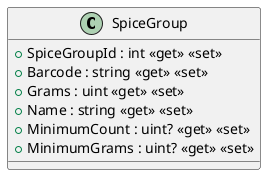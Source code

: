 @startuml
class SpiceGroup {
    + SpiceGroupId : int <<get>> <<set>>
    + Barcode : string <<get>> <<set>>
    + Grams : uint <<get>> <<set>>
    + Name : string <<get>> <<set>>
    + MinimumCount : uint? <<get>> <<set>>
    + MinimumGrams : uint? <<get>> <<set>>
}
@enduml
